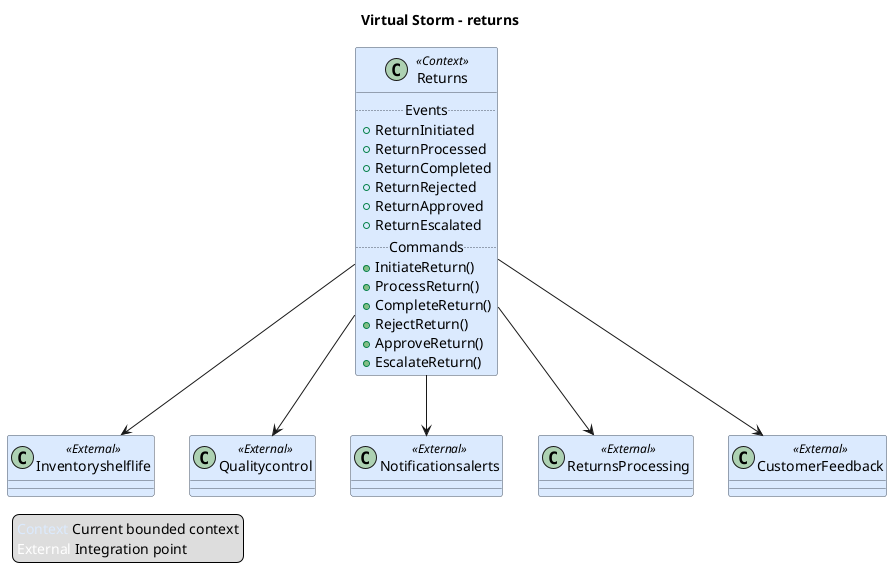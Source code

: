 @startuml
title Virtual Storm – returns
skinparam class {
    BackgroundColor #dbeafe
    BorderColor #4b5563
  }
class Returns <<Context>> {
  .. Events ..
  + ReturnInitiated
  + ReturnProcessed
  + ReturnCompleted
  + ReturnRejected
  + ReturnApproved
  + ReturnEscalated
  .. Commands ..
  + InitiateReturn()
  + ProcessReturn()
  + CompleteReturn()
  + RejectReturn()
  + ApproveReturn()
  + EscalateReturn()
}
class Inventoryshelflife <<External>>
Returns --> Inventoryshelflife
class Qualitycontrol <<External>>
Returns --> Qualitycontrol
class Notificationsalerts <<External>>
Returns --> Notificationsalerts
class ReturnsProcessing <<External>>
Returns --> ReturnsProcessing
class CustomerFeedback <<External>>
Returns --> CustomerFeedback
legend left
<color:#dbeafe>Context</color> Current bounded context
<color:#ffffff>External</color> Integration point
endlegend
@enduml